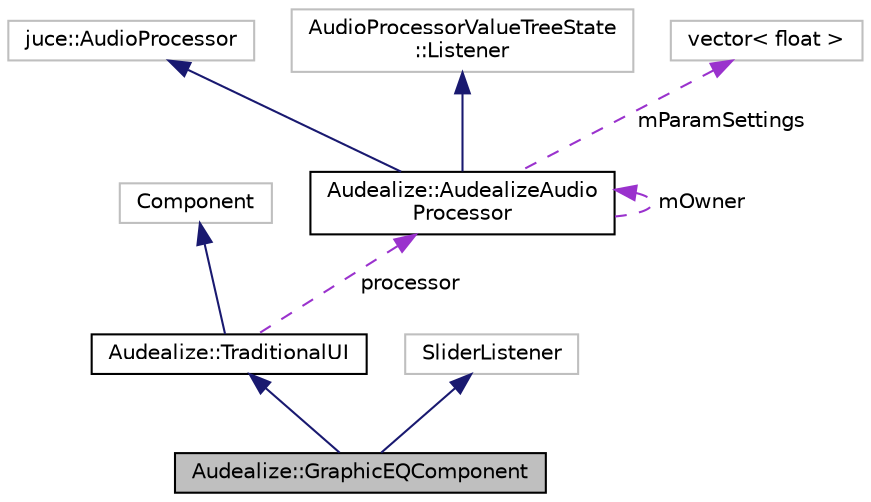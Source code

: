 digraph "Audealize::GraphicEQComponent"
{
  edge [fontname="Helvetica",fontsize="10",labelfontname="Helvetica",labelfontsize="10"];
  node [fontname="Helvetica",fontsize="10",shape=record];
  Node1 [label="Audealize::GraphicEQComponent",height=0.2,width=0.4,color="black", fillcolor="grey75", style="filled", fontcolor="black"];
  Node2 -> Node1 [dir="back",color="midnightblue",fontsize="10",style="solid",fontname="Helvetica"];
  Node2 [label="Audealize::TraditionalUI",height=0.2,width=0.4,color="black", fillcolor="white", style="filled",URL="$class_audealize_1_1_traditional_u_i.html"];
  Node3 -> Node2 [dir="back",color="midnightblue",fontsize="10",style="solid",fontname="Helvetica"];
  Node3 [label="Component",height=0.2,width=0.4,color="grey75", fillcolor="white", style="filled"];
  Node4 -> Node2 [dir="back",color="darkorchid3",fontsize="10",style="dashed",label=" processor" ,fontname="Helvetica"];
  Node4 [label="Audealize::AudealizeAudio\lProcessor",height=0.2,width=0.4,color="black", fillcolor="white", style="filled",URL="$class_audealize_1_1_audealize_audio_processor.html"];
  Node5 -> Node4 [dir="back",color="midnightblue",fontsize="10",style="solid",fontname="Helvetica"];
  Node5 [label="juce::AudioProcessor",height=0.2,width=0.4,color="grey75", fillcolor="white", style="filled"];
  Node6 -> Node4 [dir="back",color="midnightblue",fontsize="10",style="solid",fontname="Helvetica"];
  Node6 [label="AudioProcessorValueTreeState\l::Listener",height=0.2,width=0.4,color="grey75", fillcolor="white", style="filled"];
  Node4 -> Node4 [dir="back",color="darkorchid3",fontsize="10",style="dashed",label=" mOwner" ,fontname="Helvetica"];
  Node7 -> Node4 [dir="back",color="darkorchid3",fontsize="10",style="dashed",label=" mParamSettings" ,fontname="Helvetica"];
  Node7 [label="vector\< float \>",height=0.2,width=0.4,color="grey75", fillcolor="white", style="filled"];
  Node8 -> Node1 [dir="back",color="midnightblue",fontsize="10",style="solid",fontname="Helvetica"];
  Node8 [label="SliderListener",height=0.2,width=0.4,color="grey75", fillcolor="white", style="filled"];
}
